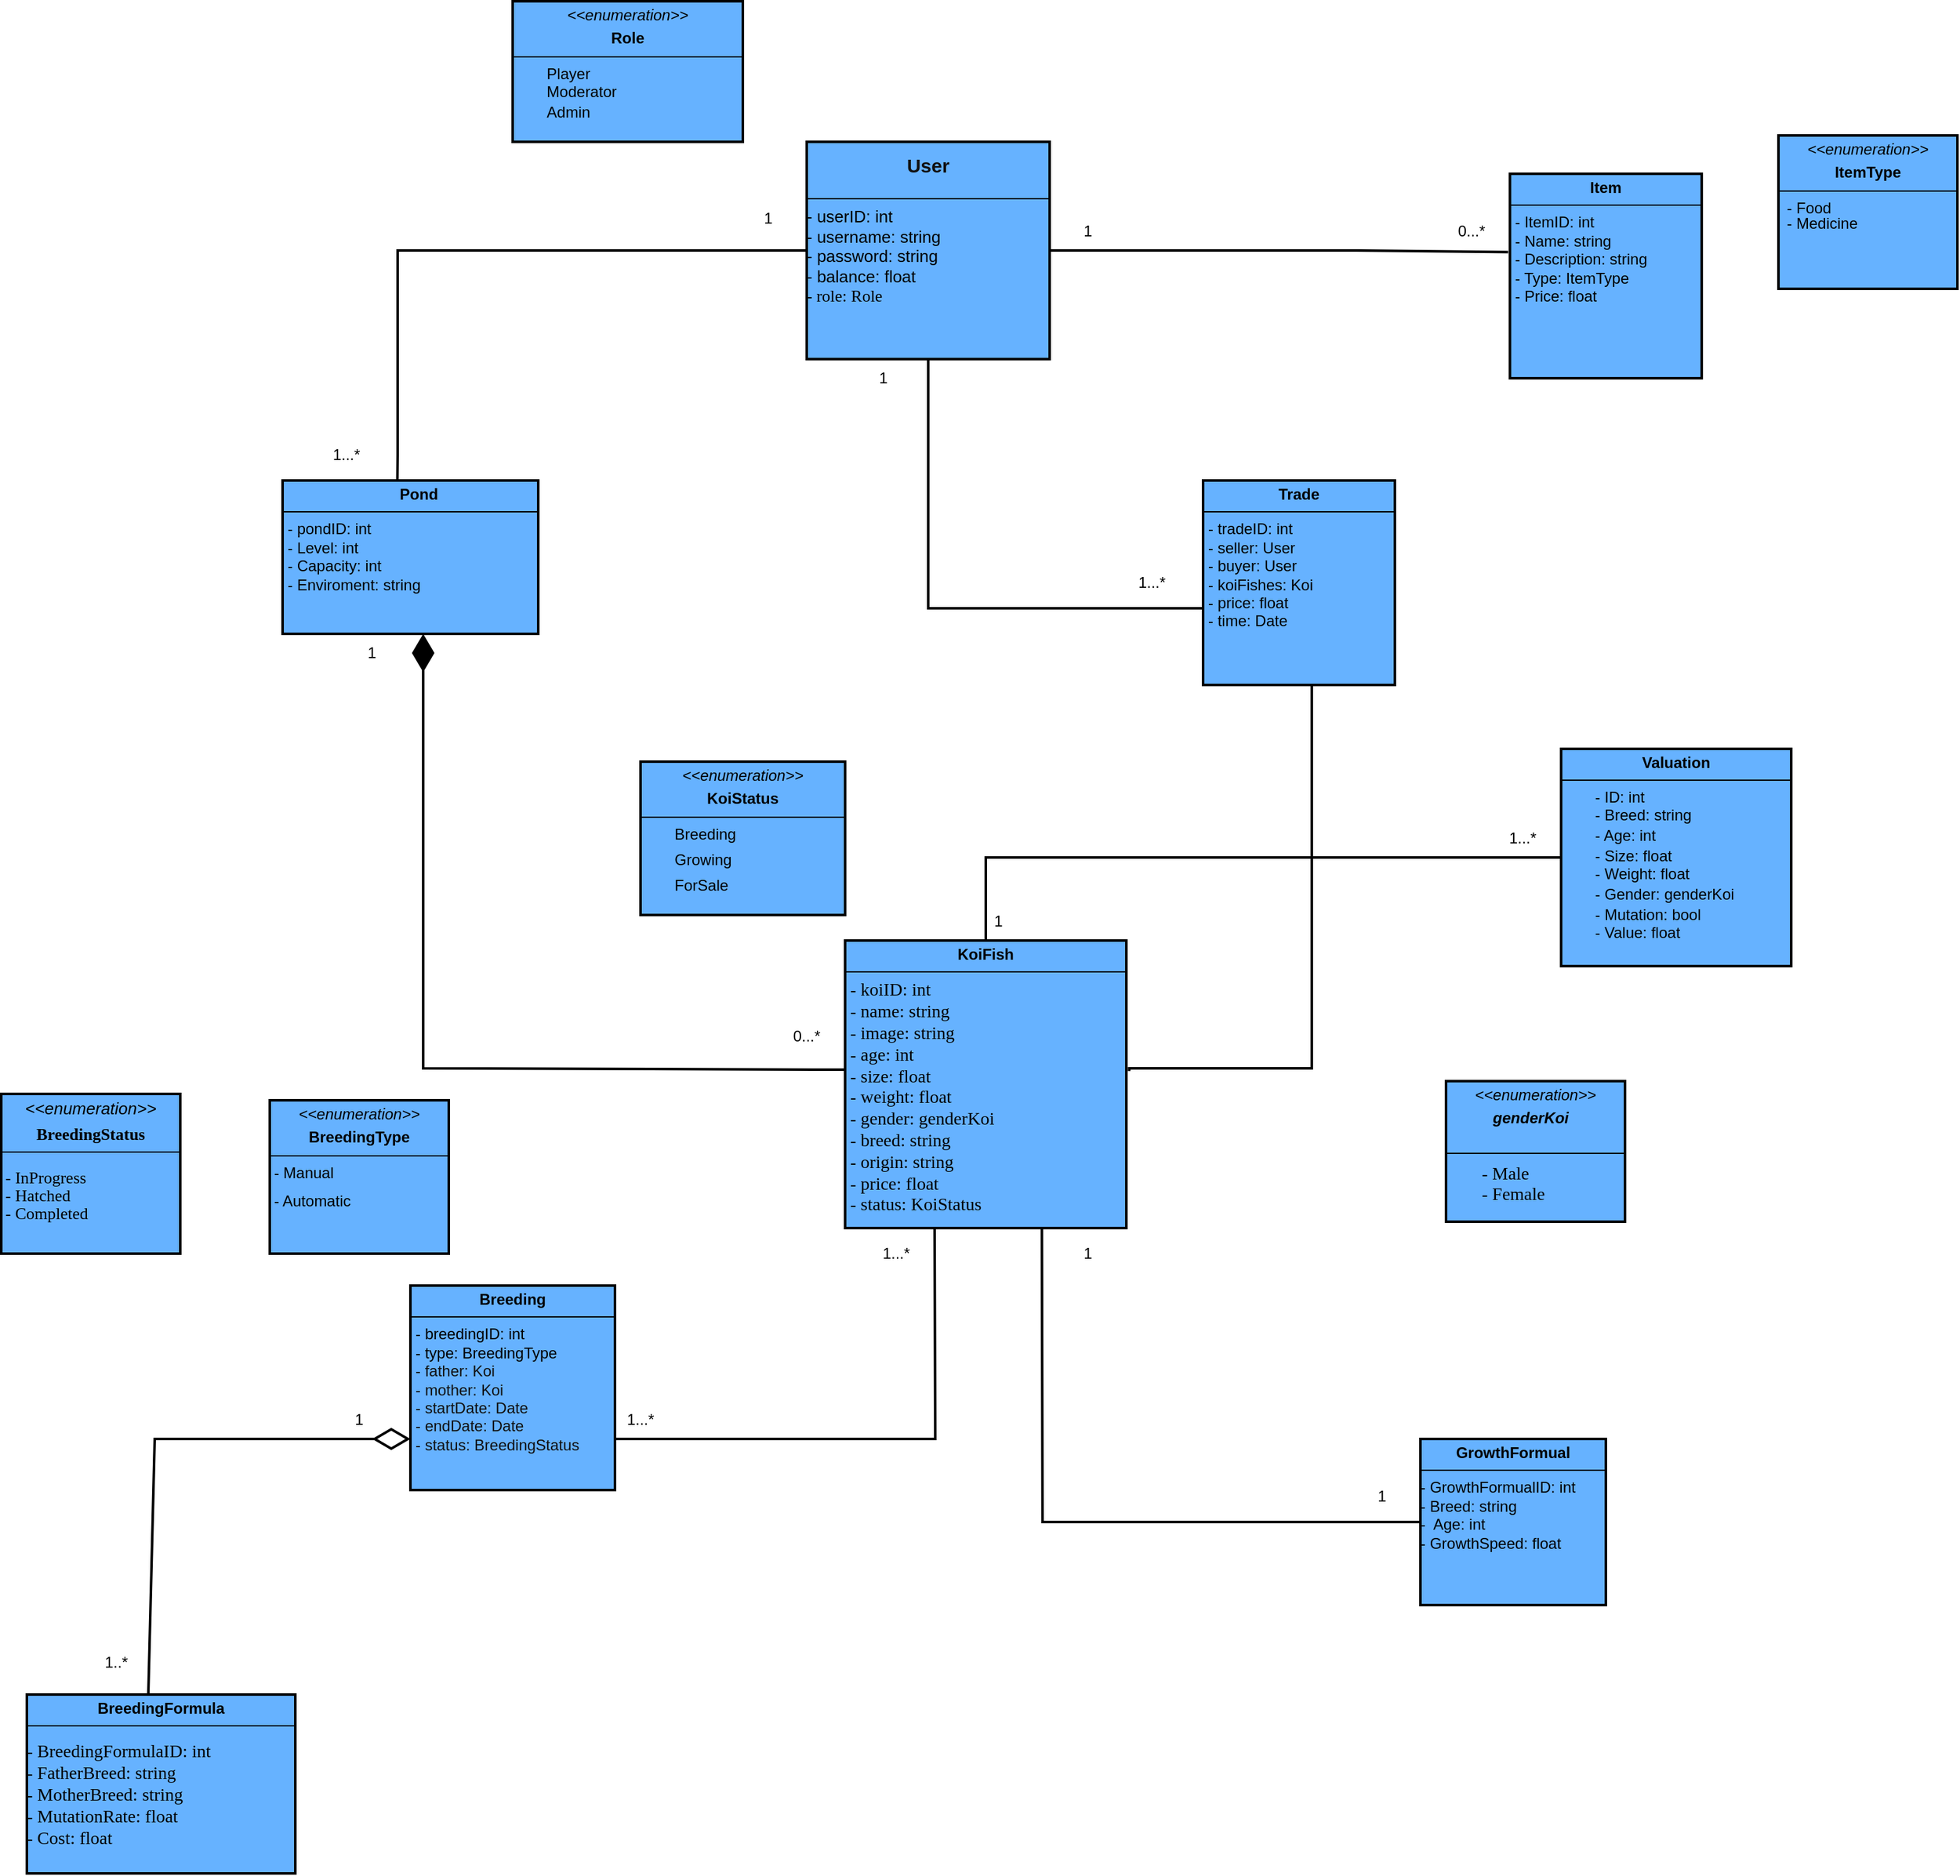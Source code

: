 <mxfile version="24.8.4">
  <diagram name="Trang-1" id="mhBD6Qgb8FCJDdAJ0qXT">
    <mxGraphModel dx="1290" dy="617" grid="1" gridSize="10" guides="1" tooltips="1" connect="1" arrows="1" fold="1" page="1" pageScale="1" pageWidth="3300" pageHeight="4681" math="0" shadow="0">
      <root>
        <mxCell id="0" />
        <mxCell id="1" parent="0" />
        <mxCell id="SHLYdLNgmGvCklopVChq-1" value="&lt;p style=&quot;text-align: center; background: var(--cib-color-syntax-background-surface); text-wrap: wrap; margin-top: 0px; margin-bottom: 4px; padding: 10px; box-sizing: border-box; border: 1px solid var(--cib-color-stroke-neutral-primary); border-radius: var(--cib-border-radius-large); color: rgb(17, 17, 17);&quot;&gt;&lt;b&gt;&lt;font face=&quot;Helvetica&quot; style=&quot;font-size: 15px;&quot;&gt;User&lt;/font&gt;&lt;/b&gt;&lt;/p&gt;&lt;hr style=&quot;border-style:solid;&quot; size=&quot;1&quot;&gt;&lt;font style=&quot;font-size: 13px;&quot; face=&quot;Helvetica&quot;&gt;- userID: int&lt;br&gt;- username: string&lt;br&gt;- password: string&lt;br&gt;- balance: float&lt;/font&gt;&lt;div style=&quot;&quot;&gt;&lt;font style=&quot;font-size: 13px;&quot; face=&quot;oyPmgj8PDx2XnEnYI-FQ&quot;&gt;- role: Role&lt;/font&gt;&lt;br&gt;&lt;font style=&quot;font-size: 15px;&quot; size=&quot;3&quot;&gt;&lt;br&gt;&lt;font face=&quot;Times New Roman&quot;&gt;&amp;nbsp;&lt;/font&gt;&lt;/font&gt;&lt;p style=&quot;font-size: 15px;&quot;&gt;&lt;/p&gt;&lt;p style=&quot;font-size: 15px; background: var(--cib-color-syntax-background-surface); text-wrap: wrap; margin-top: 0px; margin-bottom: 4px; padding: 10px; box-sizing: border-box; border: 1px solid var(--cib-color-stroke-neutral-primary); border-radius: var(--cib-border-radius-large); color: rgb(17, 17, 17);&quot;&gt;&lt;font style=&quot;font-weight: var(--cib-type-body1-font-weight); white-space-collapse: collapse;&quot; face=&quot;gGrlxy3Fb7-loT0J5sQW&quot; size=&quot;3&quot;&gt;&lt;br&gt;&lt;/font&gt;&lt;/p&gt;&lt;/div&gt;" style="verticalAlign=top;align=left;overflow=fill;html=1;whiteSpace=wrap;fillColor=#66B2FF;strokeWidth=2;" parent="1" vertex="1">
          <mxGeometry x="660" y="235" width="190" height="170" as="geometry" />
        </mxCell>
        <mxCell id="SHLYdLNgmGvCklopVChq-2" value="&lt;p style=&quot;margin:0px;margin-top:4px;text-align:center;&quot;&gt;&lt;b&gt;KoiFish&lt;/b&gt;&lt;/p&gt;&lt;hr size=&quot;1&quot; style=&quot;border-style:solid;&quot;&gt;&lt;p style=&quot;margin:0px;margin-left:4px;&quot;&gt;&lt;font style=&quot;font-size: 14px;&quot; face=&quot;Times New Roman&quot;&gt;- koiID: int&lt;br&gt;- name: string&lt;br&gt;- image: string&lt;br&gt;- age: int&amp;nbsp;&lt;br&gt;- size: float&lt;br&gt; - weight: float&amp;nbsp;&lt;br&gt;- gender: genderKoi&lt;br&gt;- breed: string&amp;nbsp;&lt;br&gt;- origin: string&amp;nbsp;&lt;br&gt;- price: float&amp;nbsp;&lt;span style=&quot;background-color: initial;&quot;&gt;&amp;nbsp;&lt;br&gt;&lt;/span&gt;&lt;span style=&quot;background-color: initial;&quot;&gt;- status: KoiStatus&lt;/span&gt;&lt;/font&gt;&lt;/p&gt;&lt;p style=&quot;margin:0px;margin-left:4px;&quot;&gt;&lt;br&gt;&lt;/p&gt;" style="verticalAlign=top;align=left;overflow=fill;html=1;whiteSpace=wrap;fillColor=#66B2FF;strokeWidth=2;" parent="1" vertex="1">
          <mxGeometry x="690" y="860" width="220" height="225" as="geometry" />
        </mxCell>
        <mxCell id="SHLYdLNgmGvCklopVChq-3" style="edgeStyle=orthogonalEdgeStyle;rounded=0;orthogonalLoop=1;jettySize=auto;html=1;exitX=0.5;exitY=1;exitDx=0;exitDy=0;strokeWidth=2;" parent="1" source="SHLYdLNgmGvCklopVChq-2" target="SHLYdLNgmGvCklopVChq-2" edge="1">
          <mxGeometry relative="1" as="geometry" />
        </mxCell>
        <mxCell id="SHLYdLNgmGvCklopVChq-4" value="&lt;p style=&quot;margin:0px;margin-top:4px;text-align:center;&quot;&gt;&amp;nbsp; &lt;b&gt;&amp;nbsp; Pond&lt;/b&gt;&lt;br&gt;&lt;/p&gt;&lt;hr size=&quot;1&quot; style=&quot;border-style:solid;&quot;&gt;&lt;p style=&quot;margin:0px;margin-left:4px;&quot;&gt;- pondID: int&lt;/p&gt;&lt;p style=&quot;margin:0px;margin-left:4px;&quot;&gt;- Level: int&lt;/p&gt;&lt;p style=&quot;margin:0px;margin-left:4px;&quot;&gt;- Capacity: int&lt;/p&gt;&lt;p style=&quot;margin:0px;margin-left:4px;&quot;&gt;- Enviroment: string&lt;/p&gt;" style="verticalAlign=top;align=left;overflow=fill;html=1;whiteSpace=wrap;fillColor=#66B2FF;strokeWidth=2;" parent="1" vertex="1">
          <mxGeometry x="250" y="500" width="200" height="120" as="geometry" />
        </mxCell>
        <mxCell id="SHLYdLNgmGvCklopVChq-5" value="&lt;p style=&quot;margin:0px;margin-top:4px;text-align:center;&quot;&gt;&lt;b&gt;Breeding&lt;/b&gt;&lt;/p&gt;&lt;hr size=&quot;1&quot; style=&quot;border-style:solid;&quot;&gt;&lt;p style=&quot;margin:0px;margin-left:4px;&quot;&gt;- breedingID: int &lt;/p&gt;&lt;p style=&quot;margin:0px;margin-left:4px;&quot;&gt;- type: BreedingType&lt;/p&gt;&lt;p style=&quot;margin:0px;margin-left:4px;&quot;&gt;&lt;span style=&quot;font-size: var(--cib-type-body1-font-size); font-weight: var(--cib-type-body1-font-weight); color: rgb(17, 17, 17);&quot;&gt;- father: Koi&lt;/span&gt;&lt;/p&gt;&lt;p style=&quot;margin:0px;margin-left:4px;&quot;&gt;&lt;span style=&quot;font-size: var(--cib-type-body1-font-size); font-weight: var(--cib-type-body1-font-weight); color: rgb(17, 17, 17);&quot;&gt;- mother: Koi&amp;nbsp;&lt;/span&gt;&lt;/p&gt;&lt;p style=&quot;margin:0px;margin-left:4px;&quot;&gt;&lt;span style=&quot;font-size: var(--cib-type-body1-font-size); font-weight: var(--cib-type-body1-font-weight); color: rgb(17, 17, 17);&quot;&gt;- startDate: Date&lt;/span&gt;&lt;/p&gt;&lt;p style=&quot;margin:0px;margin-left:4px;&quot;&gt;&lt;span style=&quot;font-size: var(--cib-type-body1-font-size); font-weight: var(--cib-type-body1-font-weight); color: rgb(17, 17, 17);&quot;&gt;- endDate: Date&lt;/span&gt;&lt;/p&gt;&lt;p style=&quot;margin:0px;margin-left:4px;&quot;&gt;&lt;font color=&quot;#111111&quot;&gt;- status: BreedingStatus&lt;/font&gt;&lt;/p&gt;&lt;p style=&quot;margin:0px;margin-left:4px;&quot;&gt;&lt;span style=&quot;font-size: var(--cib-type-body1-font-size); font-weight: var(--cib-type-body1-font-weight); color: rgb(17, 17, 17);&quot;&gt;&lt;br&gt;&lt;/span&gt;&lt;/p&gt;&lt;p style=&quot;margin:0px;margin-left:4px;&quot;&gt;&lt;br&gt;&lt;/p&gt;" style="verticalAlign=top;align=left;overflow=fill;html=1;whiteSpace=wrap;fillColor=#66B2FF;strokeWidth=2;" parent="1" vertex="1">
          <mxGeometry x="350" y="1130" width="160" height="160" as="geometry" />
        </mxCell>
        <mxCell id="SHLYdLNgmGvCklopVChq-6" value="&lt;p style=&quot;margin:0px;margin-top:4px;text-align:center;&quot;&gt;&lt;b&gt;Item&lt;/b&gt;&lt;/p&gt;&lt;hr size=&quot;1&quot; style=&quot;border-style:solid;&quot;&gt;&lt;p style=&quot;margin:0px;margin-left:4px;&quot;&gt;- ItemID: int &lt;/p&gt;&lt;p style=&quot;margin:0px;margin-left:4px;&quot;&gt;- Name: string&lt;/p&gt;&lt;p style=&quot;margin:0px;margin-left:4px;&quot;&gt;- Description: string&lt;/p&gt;&lt;p style=&quot;margin:0px;margin-left:4px;&quot;&gt;- Type: ItemType&lt;/p&gt;&lt;p style=&quot;margin:0px;margin-left:4px;&quot;&gt; - Price: float  &amp;nbsp;&amp;nbsp;&lt;br&gt;&lt;/p&gt;&lt;p style=&quot;margin:0px;margin-left:4px;&quot;&gt;&lt;br&gt;&lt;/p&gt;&lt;p style=&quot;margin:0px;margin-left:4px;&quot;&gt;&amp;nbsp;&lt;br&gt;&lt;/p&gt;" style="verticalAlign=top;align=left;overflow=fill;html=1;whiteSpace=wrap;fillColor=#66B2FF;strokeWidth=2;" parent="1" vertex="1">
          <mxGeometry x="1210" y="260" width="150" height="160" as="geometry" />
        </mxCell>
        <mxCell id="SHLYdLNgmGvCklopVChq-7" value="&lt;p style=&quot;margin:0px;margin-top:4px;text-align:center;&quot;&gt;&lt;b&gt;Trade&lt;/b&gt;&lt;/p&gt;&lt;hr size=&quot;1&quot; style=&quot;border-style:solid;&quot;&gt;&lt;p style=&quot;margin:0px;margin-left:4px;&quot;&gt;- tradeID: int &lt;/p&gt;&lt;p style=&quot;margin:0px;margin-left:4px;&quot;&gt;- seller: User&lt;/p&gt;&lt;p style=&quot;margin:0px;margin-left:4px;&quot;&gt;- buyer: User&amp;nbsp;&lt;/p&gt;&lt;p style=&quot;margin:0px;margin-left:4px;&quot;&gt;- koiFishes: Koi&lt;/p&gt;&lt;p style=&quot;margin:0px;margin-left:4px;&quot;&gt;- price: float&lt;br&gt;&lt;/p&gt;&lt;p style=&quot;margin:0px;margin-left:4px;&quot;&gt;- time: Date&lt;/p&gt;&lt;p style=&quot;margin:0px;margin-left:4px;&quot;&gt;&amp;nbsp; &amp;nbsp;&lt;/p&gt;" style="verticalAlign=top;align=left;overflow=fill;html=1;whiteSpace=wrap;fillColor=#66B2FF;strokeWidth=2;" parent="1" vertex="1">
          <mxGeometry x="970" y="500" width="150" height="160" as="geometry" />
        </mxCell>
        <mxCell id="SHLYdLNgmGvCklopVChq-9" value="&lt;p style=&quot;margin:0px;margin-top:4px;text-align:center;&quot;&gt;&lt;i&gt;&amp;lt;&amp;lt;&lt;span style=&quot;background-color: initial; text-align: left;&quot;&gt;enumeration&amp;gt;&amp;gt;&lt;/span&gt;&lt;/i&gt;&lt;/p&gt;&lt;p style=&quot;margin:0px;margin-top:4px;text-align:center;&quot;&gt;&lt;b&gt;Role&lt;/b&gt;&lt;/p&gt;&lt;hr size=&quot;1&quot; style=&quot;border-style:solid;&quot;&gt;&lt;div style=&quot;height:2px;&quot;&gt;&amp;nbsp;&lt;span style=&quot;white-space: pre;&quot;&gt;&#x9;&lt;/span&gt;Player&lt;/div&gt;&lt;div style=&quot;height:2px;&quot;&gt;&lt;span style=&quot;white-space: pre;&quot;&gt;&#x9;&lt;/span&gt;&lt;br&gt;&lt;/div&gt;&lt;div style=&quot;height:2px;&quot;&gt;&lt;span style=&quot;white-space: pre;&quot;&gt;&#x9;&lt;/span&gt;&lt;br&gt;&lt;/div&gt;&lt;div style=&quot;height:2px;&quot;&gt;&lt;span style=&quot;white-space: pre;&quot;&gt;&#x9;&lt;/span&gt;&lt;span style=&quot;white-space: pre;&quot;&gt;&#x9;&lt;/span&gt;&lt;br&gt;&lt;/div&gt;&lt;div style=&quot;height:2px;&quot;&gt;&lt;span style=&quot;white-space: pre;&quot;&gt;&#x9;&lt;/span&gt;&lt;span style=&quot;white-space: pre;&quot;&gt;&#x9;&lt;/span&gt;&lt;br&gt;&lt;/div&gt;&lt;div style=&quot;height:2px;&quot;&gt;&lt;br&gt;&lt;/div&gt;&lt;div style=&quot;height:2px;&quot;&gt;&lt;br&gt;&lt;/div&gt;&lt;div style=&quot;height:2px;&quot;&gt;&lt;span style=&quot;white-space: pre;&quot;&gt;&#x9;&lt;/span&gt;Moderator&lt;br&gt;&lt;/div&gt;&lt;div style=&quot;height:2px;&quot;&gt;&lt;span style=&quot;white-space: pre;&quot;&gt;&#x9;&lt;/span&gt;&lt;br&gt;&lt;/div&gt;&lt;div style=&quot;height:2px;&quot;&gt;&lt;span style=&quot;white-space: pre;&quot;&gt;&#x9;&lt;/span&gt;&lt;br&gt;&lt;/div&gt;&lt;div style=&quot;height:2px;&quot;&gt;&lt;br&gt;&lt;/div&gt;&lt;div style=&quot;height:2px;&quot;&gt;&lt;span style=&quot;white-space: pre;&quot;&gt;&#x9;&lt;/span&gt;&lt;span style=&quot;white-space: pre;&quot;&gt;&#x9;&lt;/span&gt;&lt;br&gt;&lt;/div&gt;&lt;div style=&quot;height:2px;&quot;&gt;&lt;span style=&quot;white-space: pre;&quot;&gt;&#x9;&lt;/span&gt;&lt;br&gt;&lt;/div&gt;&lt;div style=&quot;height:2px;&quot;&gt;&lt;span style=&quot;white-space: pre;&quot;&gt;&#x9;&lt;/span&gt;&lt;br&gt;&lt;/div&gt;&lt;div style=&quot;height:2px;&quot;&gt;&lt;br&gt;&lt;/div&gt;&lt;div style=&quot;height:2px;&quot;&gt;&lt;span style=&quot;white-space: pre;&quot;&gt;&#x9;&lt;/span&gt;Admin&lt;br&gt;&lt;/div&gt;" style="verticalAlign=top;align=left;overflow=fill;html=1;whiteSpace=wrap;fillColor=#66B2FF;strokeWidth=2;" parent="1" vertex="1">
          <mxGeometry x="430" y="125" width="180" height="110" as="geometry" />
        </mxCell>
        <mxCell id="SHLYdLNgmGvCklopVChq-11" value="&lt;p style=&quot;margin:0px;margin-top:4px;text-align:center;&quot;&gt;&lt;i&gt;&amp;lt;&amp;lt;&lt;span style=&quot;background-color: initial; text-align: left;&quot;&gt;enumeration&amp;gt;&amp;gt;&lt;/span&gt;&lt;/i&gt;&lt;/p&gt;&lt;p style=&quot;text-align: justify; margin: 4px 0px 0px;&quot;&gt;&lt;i&gt;&amp;nbsp; &amp;nbsp; &lt;b&gt;&amp;nbsp; &amp;nbsp; &amp;nbsp; &amp;nbsp;genderKoi&lt;/b&gt;&lt;/i&gt;&lt;span style=&quot;color: rgba(0, 0, 0, 0); font-family: monospace; font-size: 0px; text-align: start; text-wrap: nowrap; background-color: initial;&quot;&gt;ss%3CmxGraphModel%3E%3Croot%3E%3CmxCell%20id%3D%220%22%2F%3E%3CmxCell%20id%3D%221%22%20parent%3D%220%22%2F%3E%3CmxCell%20id%3D%222%22%20value%3D%22%26lt%3Bp%20style%3D%26quot%3Bmargin%3A0px%3Bmargin-top%3A4px%3Btext-align%3Acenter%3B%26quot%3B%26gt%3B%26lt%3Bi%26gt%3B%26amp%3Blt%3B%26amp%3Blt%3B%26lt%3Bspan%20style%3D%26quot%3Bbackground-color%3A%20initial%3B%20text-align%3A%20left%3B%26quot%3B%26gt%3Benumeration%26amp%3Bgt%3B%26amp%3Bgt%3B%26lt%3B%2Fspan%26gt%3B%26lt%3B%2Fi%26gt%3B%26lt%3B%2Fp%26gt%3B%26lt%3Bp%20style%3D%26quot%3Bmargin%3A0px%3Bmargin-top%3A4px%3Btext-align%3Acenter%3B%26quot%3B%26gt%3B%26lt%3Bb%26gt%3BRole%26lt%3B%2Fb%26gt%3B%26lt%3B%2Fp%26gt%3B%26lt%3Bhr%20size%3D%26quot%3B1%26quot%3B%20style%3D%26quot%3Bborder-style%3Asolid%3B%26quot%3B%26gt%3B%26lt%3Bdiv%20style%3D%26quot%3Bheight%3A2px%3B%26quot%3B%26gt%3B%26amp%3Bnbsp%3B%26lt%3Bspan%20style%3D%26quot%3Bwhite-space%3A%20pre%3B%26quot%3B%26gt%3B%26%239%3B%26lt%3B%2Fspan%26gt%3BPlayer%26lt%3B%2Fdiv%26gt%3B%26lt%3Bdiv%20style%3D%26quot%3Bheight%3A2px%3B%26quot%3B%26gt%3B%26lt%3Bspan%20style%3D%26quot%3Bwhite-space%3A%20pre%3B%26quot%3B%26gt%3B%26%239%3B%26lt%3B%2Fspan%26gt%3B%26lt%3Bbr%26gt%3B%26lt%3B%2Fdiv%26gt%3B%26lt%3Bdiv%20style%3D%26quot%3Bheight%3A2px%3B%26quot%3B%26gt%3B%26lt%3Bspan%20style%3D%26quot%3Bwhite-space%3A%20pre%3B%26quot%3B%26gt%3B%26%239%3B%26lt%3B%2Fspan%26gt%3B%26lt%3Bbr%26gt%3B%26lt%3B%2Fdiv%26gt%3B%26lt%3Bdiv%20style%3D%26quot%3Bheight%3A2px%3B%26quot%3B%26gt%3B%26lt%3Bspan%20style%3D%26quot%3Bwhite-space%3A%20pre%3B%26quot%3B%26gt%3B%26%239%3B%26lt%3B%2Fspan%26gt%3B%26lt%3Bspan%20style%3D%26quot%3Bwhite-space%3A%20pre%3B%26quot%3B%26gt%3B%26%239%3B%26lt%3B%2Fspan%26gt%3B%26lt%3Bbr%26gt%3B%26lt%3B%2Fdiv%26gt%3B%26lt%3Bdiv%20style%3D%26quot%3Bheight%3A2px%3B%26quot%3B%26gt%3B%26lt%3Bspan%20style%3D%26quot%3Bwhite-space%3A%20pre%3B%26quot%3B%26gt%3B%26%239%3B%26lt%3B%2Fspan%26gt%3B%26lt%3Bspan%20style%3D%26quot%3Bwhite-space%3A%20pre%3B%26quot%3B%26gt%3B%26%239%3B%26lt%3B%2Fspan%26gt%3B%26lt%3Bbr%26gt%3B%26lt%3B%2Fdiv%26gt%3B%26lt%3Bdiv%20style%3D%26quot%3Bheight%3A2px%3B%26quot%3B%26gt%3B%26lt%3Bbr%26gt%3B%26lt%3B%2Fdiv%26gt%3B%26lt%3Bdiv%20style%3D%26quot%3Bheight%3A2px%3B%26quot%3B%26gt%3B%26lt%3Bbr%26gt%3B%26lt%3B%2Fdiv%26gt%3B%26lt%3Bdiv%20style%3D%26quot%3Bheight%3A2px%3B%26quot%3B%26gt%3B%26lt%3Bspan%20style%3D%26quot%3Bwhite-space%3A%20pre%3B%26quot%3B%26gt%3B%26%239%3B%26lt%3B%2Fspan%26gt%3BModerator%26lt%3Bbr%26gt%3B%26lt%3B%2Fdiv%26gt%3B%26lt%3Bdiv%20style%3D%26quot%3Bheight%3A2px%3B%26quot%3B%26gt%3B%26lt%3Bspan%20style%3D%26quot%3Bwhite-space%3A%20pre%3B%26quot%3B%26gt%3B%26%239%3B%26lt%3B%2Fspan%26gt%3B%26lt%3Bbr%26gt%3B%26lt%3B%2Fdiv%26gt%3B%26lt%3Bdiv%20style%3D%26quot%3Bheight%3A2px%3B%26quot%3B%26gt%3B%26lt%3Bspan%20style%3D%26quot%3Bwhite-space%3A%20pre%3B%26quot%3B%26gt%3B%26%239%3B%26lt%3B%2Fspan%26gt%3B%26lt%3Bbr%26gt%3B%26lt%3B%2Fdiv%26gt%3B%26lt%3Bdiv%20style%3D%26quot%3Bheight%3A2px%3B%26quot%3B%26gt%3B%26lt%3Bbr%26gt%3B%26lt%3B%2Fdiv%26gt%3B%26lt%3Bdiv%20style%3D%26quot%3Bheight%3A2px%3B%26quot%3B%26gt%3B%26lt%3Bspan%20style%3D%26quot%3Bwhite-space%3A%20pre%3B%26quot%3B%26gt%3B%26%239%3B%26lt%3B%2Fspan%26gt%3B%26lt%3Bspan%20style%3D%26quot%3Bwhite-space%3A%20pre%3B%26quot%3B%26gt%3B%26%239%3B%26lt%3B%2Fspan%26gt%3B%26lt%3Bbr%26gt%3B%26lt%3B%2Fdiv%26gt%3B%26lt%3Bdiv%20style%3D%26quot%3Bheight%3A2px%3B%26quot%3B%26gt%3B%26lt%3Bspan%20style%3D%26quot%3Bwhite-space%3A%20pre%3B%26quot%3B%26gt%3B%26%239%3B%26lt%3B%2Fspan%26gt%3B%26lt%3Bbr%26gt%3B%26lt%3B%2Fdiv%26gt%3B%26lt%3Bdiv%20style%3D%26quot%3Bheight%3A2px%3B%26quot%3B%26gt%3B%26lt%3Bspan%20style%3D%26quot%3Bwhite-space%3A%20pre%3B%26quot%3B%26gt%3B%26%239%3B%26lt%3B%2Fspan%26gt%3B%26lt%3Bbr%26gt%3B%26lt%3B%2Fdiv%26gt%3B%26lt%3Bdiv%20style%3D%26quot%3Bheight%3A2px%3B%26quot%3B%26gt%3B%26lt%3Bbr%26gt%3B%26lt%3B%2Fdiv%26gt%3B%26lt%3Bdiv%20style%3D%26quot%3Bheight%3A2px%3B%26quot%3B%26gt%3B%26lt%3Bspan%20style%3D%26quot%3Bwhite-space%3A%20pre%3B%26quot%3B%26gt%3B%26%239%3B%26lt%3B%2Fspan%26gt%3BAdmin%26lt%3Bbr%26gt%3B%26lt%3B%2Fdiv%26gt%3B%22%20style%3D%22verticalAlign%3Dtop%3Balign%3Dleft%3Boverflow%3Dfill%3Bhtml%3D1%3BwhiteSpace%3Dwrap%3B%22%20vertex%3D%221%22%20parent%3D%221%22%3E%3CmxGeometry%20x%3D%22390%22%20y%3D%2250%22%20width%3D%22180%22%20height%3D%22110%22%20as%3D%22geometry%22%2F%3E%3C%2FmxCell%3E%3C%2Froot%3E%3C%2FmxGraphMode&lt;/span&gt;&lt;/p&gt;&lt;pre&gt;&lt;h6&gt;&lt;hr size=&quot;1&quot; style=&quot;border-style:solid;&quot;&gt;&lt;p&gt;&lt;font style=&quot;font-size: 14px;&quot; face=&quot;Times New Roman&quot;&gt;&amp;nbsp;&lt;span style=&quot;font-weight: normal;&quot;&gt;&lt;span style=&quot;white-space: pre;&quot;&gt;&#x9;&lt;/span&gt;- Male&lt;span style=&quot;white-space: pre;&quot;&gt;&#x9;&lt;/span&gt;&lt;span style=&quot;white-space: pre;&quot;&gt;&lt;br&gt;&lt;/span&gt;&lt;span style=&quot;white-space: pre;&quot;&gt;&#x9;&lt;/span&gt;- Female&lt;/span&gt;&lt;/font&gt;&lt;/p&gt;&lt;/h6&gt;&lt;/pre&gt;&lt;p&gt;&lt;/p&gt;" style="verticalAlign=top;align=left;overflow=fill;html=1;whiteSpace=wrap;fillColor=#66B2FF;strokeWidth=2;" parent="1" vertex="1">
          <mxGeometry x="1160" y="970" width="140" height="110" as="geometry" />
        </mxCell>
        <mxCell id="SHLYdLNgmGvCklopVChq-13" value="&lt;p style=&quot;margin:0px;margin-top:4px;text-align:center;&quot;&gt;&lt;i&gt;&amp;lt;&amp;lt;&lt;span style=&quot;background-color: initial; text-align: left;&quot;&gt;enumeration&amp;gt;&amp;gt;&lt;/span&gt;&lt;/i&gt;&lt;b&gt;&lt;br&gt;&lt;/b&gt;&lt;/p&gt;&lt;p style=&quot;margin:0px;margin-top:4px;text-align:center;&quot;&gt;&lt;b&gt;KoiStatus&lt;/b&gt;&lt;/p&gt;&lt;hr size=&quot;1&quot; style=&quot;border-style:solid;&quot;&gt;&lt;div style=&quot;height:2px;&quot;&gt;&lt;span style=&quot;white-space: pre;&quot;&gt;&#x9;&lt;/span&gt;Breeding&lt;/div&gt;&lt;div style=&quot;height:2px;&quot;&gt;&lt;span style=&quot;white-space: pre;&quot;&gt;&#x9;&lt;/span&gt;&lt;br&gt;&lt;/div&gt;&lt;div style=&quot;height:2px;&quot;&gt;&lt;span style=&quot;white-space: pre;&quot;&gt;&#x9;&lt;/span&gt;&lt;br&gt;&lt;/div&gt;&lt;div style=&quot;height:2px;&quot;&gt;&lt;span style=&quot;white-space: pre;&quot;&gt;&#x9;&lt;/span&gt;&lt;br&gt;&lt;/div&gt;&lt;div style=&quot;height:2px;&quot;&gt;&lt;br&gt;&lt;/div&gt;&lt;div style=&quot;height:2px;&quot;&gt;&lt;span style=&quot;white-space: pre;&quot;&gt;&#x9;&lt;/span&gt;&lt;br&gt;&lt;/div&gt;&lt;div style=&quot;height:2px;&quot;&gt;&lt;br&gt;&lt;/div&gt;&lt;div style=&quot;height:2px;&quot;&gt;&lt;span style=&quot;white-space: pre;&quot;&gt;&#x9;&lt;/span&gt;&lt;br&gt;&lt;/div&gt;&lt;div style=&quot;height:2px;&quot;&gt;&lt;span style=&quot;white-space: pre;&quot;&gt;&#x9;&lt;/span&gt;&lt;br&gt;&lt;/div&gt;&lt;div style=&quot;height:2px;&quot;&gt;&lt;br&gt;&lt;/div&gt;&lt;div style=&quot;height:2px;&quot;&gt;&lt;span style=&quot;white-space: pre;&quot;&gt;&#x9;&lt;/span&gt;Growing&lt;br&gt;&lt;/div&gt;&lt;div style=&quot;height:2px;&quot;&gt;&lt;span style=&quot;white-space: pre;&quot;&gt;&#x9;&lt;/span&gt;&lt;br&gt;&lt;/div&gt;&lt;div style=&quot;height:2px;&quot;&gt;&lt;br&gt;&lt;/div&gt;&lt;div style=&quot;height:2px;&quot;&gt;&lt;br&gt;&lt;/div&gt;&lt;div style=&quot;height:2px;&quot;&gt;&lt;span style=&quot;white-space: pre;&quot;&gt;&#x9;&lt;/span&gt;&lt;br&gt;&lt;/div&gt;&lt;div style=&quot;height:2px;&quot;&gt;&lt;br&gt;&lt;/div&gt;&lt;div style=&quot;height:2px;&quot;&gt;&lt;span style=&quot;white-space: pre;&quot;&gt;&#x9;&lt;/span&gt;&lt;br&gt;&lt;/div&gt;&lt;div style=&quot;height:2px;&quot;&gt;&lt;br&gt;&lt;/div&gt;&lt;div style=&quot;height:2px;&quot;&gt;&lt;span style=&quot;white-space: pre;&quot;&gt;&#x9;&lt;/span&gt;&lt;br&gt;&lt;/div&gt;&lt;div style=&quot;height:2px;&quot;&gt;&lt;br&gt;&lt;/div&gt;&lt;div style=&quot;height:2px;&quot;&gt;&lt;span style=&quot;white-space: pre;&quot;&gt;&#x9;&lt;/span&gt;ForSale&lt;br&gt;&lt;/div&gt;" style="verticalAlign=top;align=left;overflow=fill;html=1;whiteSpace=wrap;fillColor=#66B2FF;strokeWidth=2;" parent="1" vertex="1">
          <mxGeometry x="530" y="720" width="160" height="120" as="geometry" />
        </mxCell>
        <mxCell id="SHLYdLNgmGvCklopVChq-15" value="&lt;p style=&quot;margin:0px;margin-top:4px;text-align:center;&quot;&gt;&lt;i style=&quot;background-color: initial;&quot;&gt;&amp;lt;&amp;lt;&lt;span style=&quot;background-color: initial; text-align: left;&quot;&gt;enumeration&amp;gt;&amp;gt;&lt;/span&gt;&lt;/i&gt;&lt;/p&gt;&lt;p style=&quot;margin:0px;margin-top:4px;text-align:center;&quot;&gt;&lt;b style=&quot;background-color: initial;&quot;&gt;BreedingType&lt;/b&gt;&lt;br&gt;&lt;/p&gt;&lt;hr size=&quot;1&quot; style=&quot;border-style:solid;&quot;&gt;&lt;div style=&quot;height:2px;&quot;&gt;&amp;nbsp;- Manual&lt;/div&gt;&lt;div style=&quot;height:2px;&quot;&gt;&lt;span style=&quot;white-space: pre;&quot;&gt;&#x9;&lt;/span&gt;&lt;/div&gt;&lt;div style=&quot;height:2px;&quot;&gt;&lt;span style=&quot;white-space: pre;&quot;&gt;&#x9;&lt;/span&gt;&lt;/div&gt;&lt;div style=&quot;height:2px;&quot;&gt;&lt;br&gt;&lt;/div&gt;&lt;div style=&quot;height:2px;&quot;&gt;&lt;br&gt;&lt;/div&gt;&lt;div style=&quot;height:2px;&quot;&gt;&lt;br&gt;&lt;/div&gt;&lt;div style=&quot;height:2px;&quot;&gt;&lt;br&gt;&lt;/div&gt;&lt;div style=&quot;height:2px;&quot;&gt;&lt;br&gt;&lt;/div&gt;&lt;div style=&quot;height:2px;&quot;&gt;&lt;br&gt;&lt;/div&gt;&lt;div style=&quot;height:2px;&quot;&gt;&lt;br&gt;&lt;/div&gt;&lt;div style=&quot;height:2px;&quot;&gt;&lt;br&gt;&lt;/div&gt;&lt;div style=&quot;height:2px;&quot;&gt;&amp;nbsp;- Automatic&lt;/div&gt;" style="verticalAlign=top;align=left;overflow=fill;html=1;whiteSpace=wrap;fillColor=#66B2FF;strokeWidth=2;" parent="1" vertex="1">
          <mxGeometry x="240" y="985" width="140" height="120" as="geometry" />
        </mxCell>
        <mxCell id="SHLYdLNgmGvCklopVChq-17" value="&lt;p style=&quot;margin: 4px 0px 0px; text-align: center;&quot;&gt;&lt;i style=&quot;background-color: initial;&quot;&gt;&lt;font style=&quot;font-size: 13px;&quot; face=&quot;Helvetica&quot;&gt;&amp;lt;&amp;lt;&lt;span style=&quot;background-color: initial; text-align: left;&quot;&gt;enumeration&amp;gt;&amp;gt;&lt;/span&gt;&lt;/font&gt;&lt;/i&gt;&lt;/p&gt;&lt;p style=&quot;margin: 4px 0px 0px; text-align: center;&quot;&gt;&lt;font style=&quot;font-size: 13px;&quot; face=&quot;f80_8R0jBnMWqn1QETnt&quot;&gt;&lt;b style=&quot;background-color: initial;&quot;&gt;BreedingStatus&lt;/b&gt;&lt;br&gt;&lt;/font&gt;&lt;/p&gt;&lt;hr size=&quot;1&quot; style=&quot;border-style: solid;&quot;&gt;&lt;p style=&quot;height: 2px;&quot;&gt;&lt;font face=&quot;f80_8R0jBnMWqn1QETnt&quot; style=&quot;font-size: 13px;&quot;&gt;&amp;nbsp;- InProgress&lt;/font&gt;&lt;/p&gt;&lt;p style=&quot;height: 2px;&quot;&gt;&lt;font style=&quot;font-size: 13px;&quot; face=&quot;f80_8R0jBnMWqn1QETnt&quot;&gt;&lt;span style=&quot;background-color: initial;&quot;&gt;&amp;nbsp;- Hatched&lt;/span&gt;&lt;br&gt;&lt;/font&gt;&lt;/p&gt;&lt;p style=&quot;height: 2px;&quot;&gt;&lt;font style=&quot;font-size: 13px;&quot; face=&quot;f80_8R0jBnMWqn1QETnt&quot;&gt;&amp;nbsp;- Completed&lt;/font&gt;&lt;/p&gt;" style="verticalAlign=top;align=left;overflow=fill;html=1;whiteSpace=wrap;fillColor=#66B2FF;strokeWidth=2;" parent="1" vertex="1">
          <mxGeometry x="30" y="980" width="140" height="125" as="geometry" />
        </mxCell>
        <mxCell id="SHLYdLNgmGvCklopVChq-18" value="&lt;p style=&quot;margin:0px;margin-top:4px;text-align:center;&quot;&gt;&lt;i style=&quot;background-color: initial;&quot;&gt;&amp;lt;&amp;lt;&lt;span style=&quot;background-color: initial; text-align: left;&quot;&gt;enumeration&amp;gt;&amp;gt;&lt;/span&gt;&lt;/i&gt;&lt;b&gt;&lt;br&gt;&lt;/b&gt;&lt;/p&gt;&lt;p style=&quot;margin:0px;margin-top:4px;text-align:center;&quot;&gt;&lt;b&gt;ItemType&lt;/b&gt;&lt;/p&gt;&lt;hr size=&quot;1&quot; style=&quot;border-style:solid;&quot;&gt;&lt;div style=&quot;height:2px;&quot;&gt;&amp;nbsp; - Food&lt;/div&gt;&lt;div style=&quot;height:2px;&quot;&gt;&lt;span style=&quot;white-space: pre;&quot;&gt;&#x9;&lt;/span&gt;&lt;br&gt;&lt;/div&gt;&lt;div style=&quot;height:2px;&quot;&gt;&lt;span style=&quot;white-space: pre;&quot;&gt;&#x9;&lt;/span&gt;&lt;br&gt;&lt;/div&gt;&lt;div style=&quot;height:2px;&quot;&gt;&lt;br&gt;&lt;/div&gt;&lt;div style=&quot;height:2px;&quot;&gt;&lt;br&gt;&lt;/div&gt;&lt;div style=&quot;height:2px;&quot;&gt;&lt;span style=&quot;white-space: pre;&quot;&gt;&#x9;&lt;/span&gt;&lt;br&gt;&lt;/div&gt;&lt;div style=&quot;height:2px;&quot;&gt;&amp;nbsp; - Medicine&lt;/div&gt;" style="verticalAlign=top;align=left;overflow=fill;html=1;whiteSpace=wrap;fillColor=#66B2FF;strokeWidth=2;" parent="1" vertex="1">
          <mxGeometry x="1420" y="230" width="140" height="120" as="geometry" />
        </mxCell>
        <mxCell id="SHLYdLNgmGvCklopVChq-19" value="&lt;p style=&quot;margin:0px;margin-top:4px;text-align:center;&quot;&gt;&lt;b&gt;BreedingFormula&lt;/b&gt;&lt;/p&gt;&lt;hr size=&quot;1&quot; style=&quot;border-style:solid;&quot;&gt;&lt;pre style=&quot;height:2px;&quot;&gt;&lt;font style=&quot;font-size: 14px;&quot; face=&quot;Times New Roman&quot;&gt;-&amp;nbsp;BreedingFormulaID: int&lt;span style=&quot;white-space: pre;&quot;&gt;&lt;br&gt;&lt;/span&gt;- FatherBreed: string&lt;span style=&quot;white-space: pre;&quot;&gt;&lt;br&gt;&lt;/span&gt;- MotherBreed: string&lt;span style=&quot;white-space: pre;&quot;&gt;&#x9;&lt;/span&gt;&lt;span style=&quot;white-space: pre;&quot;&gt;&lt;br&gt;&lt;/span&gt;- MutationRate: float&lt;span style=&quot;white-space: pre;&quot;&gt;&lt;br&gt;&lt;/span&gt;- Cost: float&lt;/font&gt;&lt;/pre&gt;" style="verticalAlign=top;align=left;overflow=fill;html=1;whiteSpace=wrap;fillColor=#66B2FF;strokeWidth=2;" parent="1" vertex="1">
          <mxGeometry x="50" y="1450" width="210" height="140" as="geometry" />
        </mxCell>
        <mxCell id="SHLYdLNgmGvCklopVChq-20" value="&lt;p style=&quot;margin:0px;margin-top:4px;text-align:center;&quot;&gt;&lt;b&gt;GrowthFormual&lt;br&gt;&lt;/b&gt;&lt;/p&gt;&lt;hr size=&quot;1&quot; style=&quot;border-style:solid;&quot;&gt;- GrowthFormualID: int&lt;div&gt;&lt;span style=&quot;background-color: initial;&quot;&gt;- Breed: string&lt;/span&gt;&lt;/div&gt;&lt;div&gt;&lt;span style=&quot;background-color: initial;&quot;&gt;-&amp;nbsp; Age: int&lt;/span&gt;&lt;/div&gt;&lt;div&gt;&lt;span style=&quot;background-color: initial;&quot;&gt;- GrowthSpeed: float&lt;/span&gt;&lt;div style=&quot;height:2px;&quot;&gt;&lt;br&gt;&lt;/div&gt;&lt;/div&gt;" style="verticalAlign=top;align=left;overflow=fill;html=1;whiteSpace=wrap;fillColor=#66B2FF;strokeWidth=2;" parent="1" vertex="1">
          <mxGeometry x="1140" y="1250" width="145" height="130" as="geometry" />
        </mxCell>
        <mxCell id="SHLYdLNgmGvCklopVChq-21" value="&lt;p style=&quot;margin:0px;margin-top:4px;text-align:center;&quot;&gt;&lt;b&gt;Valuation&lt;/b&gt;&lt;/p&gt;&lt;hr size=&quot;1&quot; style=&quot;border-style:solid;&quot;&gt;&lt;div style=&quot;height:2px;&quot;&gt;&lt;span style=&quot;white-space: pre;&quot;&gt;&#x9;&lt;/span&gt;-&amp;nbsp;&lt;span style=&quot;background-color: initial;&quot;&gt;ID: int&lt;/span&gt;&lt;/div&gt;&lt;div style=&quot;height:2px;&quot;&gt;&lt;span style=&quot;background-color: initial;&quot;&gt;&lt;br&gt;&lt;/span&gt;&lt;/div&gt;&lt;div style=&quot;height:2px;&quot;&gt;&lt;span style=&quot;background-color: initial;&quot;&gt;&lt;br&gt;&lt;/span&gt;&lt;/div&gt;&lt;div style=&quot;height:2px;&quot;&gt;&lt;span style=&quot;background-color: initial;&quot;&gt;&lt;br&gt;&lt;/span&gt;&lt;/div&gt;&lt;div style=&quot;height:2px;&quot;&gt;&lt;span style=&quot;background-color: initial;&quot;&gt;&lt;br&gt;&lt;/span&gt;&lt;/div&gt;&lt;div style=&quot;height:2px;&quot;&gt;&lt;span style=&quot;background-color: initial;&quot;&gt;&lt;br&gt;&lt;/span&gt;&lt;/div&gt;&lt;div style=&quot;height:2px;&quot;&gt;&lt;span style=&quot;background-color: initial;&quot;&gt;&lt;br&gt;&lt;/span&gt;&lt;/div&gt;&lt;div style=&quot;height:2px;&quot;&gt;&lt;span style=&quot;background-color: initial;&quot;&gt;&lt;span style=&quot;white-space: pre;&quot;&gt;&#x9;&lt;/span&gt;- Breed: string&amp;nbsp;&lt;/span&gt;&lt;/div&gt;&lt;div style=&quot;height:2px;&quot;&gt;&lt;span style=&quot;background-color: initial;&quot;&gt;&lt;br&gt;&lt;/span&gt;&lt;/div&gt;&lt;div style=&quot;height:2px;&quot;&gt;&lt;span style=&quot;background-color: initial;&quot;&gt;&lt;br&gt;&lt;/span&gt;&lt;/div&gt;&lt;div style=&quot;height:2px;&quot;&gt;&lt;span style=&quot;background-color: initial;&quot;&gt;&lt;br&gt;&lt;/span&gt;&lt;/div&gt;&lt;div style=&quot;height:2px;&quot;&gt;&lt;span style=&quot;background-color: initial;&quot;&gt;&lt;br&gt;&lt;/span&gt;&lt;/div&gt;&lt;div style=&quot;height:2px;&quot;&gt;&lt;span style=&quot;background-color: initial;&quot;&gt;&lt;br&gt;&lt;/span&gt;&lt;/div&gt;&lt;div style=&quot;height:2px;&quot;&gt;&lt;span style=&quot;background-color: initial;&quot;&gt;&lt;br&gt;&lt;/span&gt;&lt;/div&gt;&lt;div style=&quot;height:2px;&quot;&gt;&lt;span style=&quot;background-color: initial;&quot;&gt;&lt;br&gt;&lt;/span&gt;&lt;/div&gt;&lt;div style=&quot;height:2px;&quot;&gt;&lt;span style=&quot;background-color: initial;&quot;&gt;&lt;span style=&quot;white-space: pre;&quot;&gt;&#x9;&lt;/span&gt;- Age: int&amp;nbsp;&lt;/span&gt;&lt;/div&gt;&lt;div style=&quot;height:2px;&quot;&gt;&lt;span style=&quot;background-color: initial;&quot;&gt;&lt;br&gt;&lt;/span&gt;&lt;/div&gt;&lt;div style=&quot;height:2px;&quot;&gt;&lt;span style=&quot;background-color: initial;&quot;&gt;&lt;br&gt;&lt;/span&gt;&lt;/div&gt;&lt;div style=&quot;height:2px;&quot;&gt;&lt;span style=&quot;background-color: initial;&quot;&gt;&lt;br&gt;&lt;/span&gt;&lt;/div&gt;&lt;div style=&quot;height:2px;&quot;&gt;&lt;span style=&quot;background-color: initial;&quot;&gt;&lt;br&gt;&lt;/span&gt;&lt;/div&gt;&lt;div style=&quot;height:2px;&quot;&gt;&lt;span style=&quot;background-color: initial;&quot;&gt;&lt;br&gt;&lt;/span&gt;&lt;/div&gt;&lt;div style=&quot;height:2px;&quot;&gt;&lt;span style=&quot;background-color: initial;&quot;&gt;&lt;br&gt;&lt;/span&gt;&lt;/div&gt;&lt;div style=&quot;height:2px;&quot;&gt;&lt;span style=&quot;background-color: initial;&quot;&gt;&lt;br&gt;&lt;/span&gt;&lt;/div&gt;&lt;div style=&quot;height:2px;&quot;&gt;&lt;span style=&quot;background-color: initial;&quot;&gt;&lt;span style=&quot;white-space: pre;&quot;&gt;&#x9;&lt;/span&gt;- Size: float&amp;nbsp;&lt;/span&gt;&lt;/div&gt;&lt;div style=&quot;height:2px;&quot;&gt;&lt;span style=&quot;background-color: initial;&quot;&gt;&lt;br&gt;&lt;/span&gt;&lt;/div&gt;&lt;div style=&quot;height:2px;&quot;&gt;&lt;span style=&quot;background-color: initial;&quot;&gt;&lt;br&gt;&lt;/span&gt;&lt;/div&gt;&lt;div style=&quot;height:2px;&quot;&gt;&lt;span style=&quot;background-color: initial;&quot;&gt;&lt;br&gt;&lt;/span&gt;&lt;/div&gt;&lt;div style=&quot;height:2px;&quot;&gt;&lt;span style=&quot;background-color: initial;&quot;&gt;&lt;br&gt;&lt;/span&gt;&lt;/div&gt;&lt;div style=&quot;height:2px;&quot;&gt;&lt;span style=&quot;background-color: initial;&quot;&gt;&lt;br&gt;&lt;/span&gt;&lt;/div&gt;&lt;div style=&quot;height:2px;&quot;&gt;&lt;span style=&quot;background-color: initial;&quot;&gt;&lt;br&gt;&lt;/span&gt;&lt;/div&gt;&lt;div style=&quot;height:2px;&quot;&gt;&lt;span style=&quot;background-color: initial;&quot;&gt;&lt;span style=&quot;white-space: pre;&quot;&gt;&#x9;&lt;/span&gt;- Weight: float&lt;/span&gt;&lt;/div&gt;&lt;div style=&quot;height:2px;&quot;&gt;&lt;span style=&quot;background-color: initial;&quot;&gt;&lt;br&gt;&lt;/span&gt;&lt;/div&gt;&lt;div style=&quot;height:2px;&quot;&gt;&lt;span style=&quot;background-color: initial;&quot;&gt;&lt;br&gt;&lt;/span&gt;&lt;/div&gt;&lt;div style=&quot;height:2px;&quot;&gt;&lt;span style=&quot;background-color: initial;&quot;&gt;&lt;br&gt;&lt;/span&gt;&lt;/div&gt;&lt;div style=&quot;height:2px;&quot;&gt;&lt;span style=&quot;background-color: initial;&quot;&gt;&lt;br&gt;&lt;/span&gt;&lt;/div&gt;&lt;div style=&quot;height:2px;&quot;&gt;&lt;span style=&quot;background-color: initial;&quot;&gt;&lt;br&gt;&lt;/span&gt;&lt;/div&gt;&lt;div style=&quot;height:2px;&quot;&gt;&lt;span style=&quot;background-color: initial;&quot;&gt;&lt;br&gt;&lt;/span&gt;&lt;/div&gt;&lt;div style=&quot;height:2px;&quot;&gt;&lt;span style=&quot;background-color: initial;&quot;&gt;&lt;br&gt;&lt;/span&gt;&lt;/div&gt;&lt;div style=&quot;height:2px;&quot;&gt;&lt;span style=&quot;background-color: initial;&quot;&gt;&lt;span style=&quot;white-space: pre;&quot;&gt;&#x9;&lt;/span&gt;- Gender: genderKoi&amp;nbsp;&lt;/span&gt;&lt;/div&gt;&lt;div style=&quot;height:2px;&quot;&gt;&lt;span style=&quot;background-color: initial;&quot;&gt;&lt;br&gt;&lt;/span&gt;&lt;/div&gt;&lt;div style=&quot;height:2px;&quot;&gt;&lt;span style=&quot;background-color: initial;&quot;&gt;&lt;br&gt;&lt;/span&gt;&lt;/div&gt;&lt;div style=&quot;height:2px;&quot;&gt;&lt;span style=&quot;background-color: initial;&quot;&gt;&lt;br&gt;&lt;/span&gt;&lt;/div&gt;&lt;div style=&quot;height:2px;&quot;&gt;&lt;span style=&quot;background-color: initial;&quot;&gt;&lt;br&gt;&lt;/span&gt;&lt;/div&gt;&lt;div style=&quot;height:2px;&quot;&gt;&lt;span style=&quot;background-color: initial;&quot;&gt;&lt;br&gt;&lt;/span&gt;&lt;/div&gt;&lt;div style=&quot;height:2px;&quot;&gt;&lt;span style=&quot;background-color: initial;&quot;&gt;&lt;br&gt;&lt;/span&gt;&lt;/div&gt;&lt;div style=&quot;height:2px;&quot;&gt;&lt;span style=&quot;background-color: initial;&quot;&gt;&lt;br&gt;&lt;/span&gt;&lt;/div&gt;&lt;div style=&quot;height:2px;&quot;&gt;&lt;span style=&quot;background-color: initial;&quot;&gt;&lt;span style=&quot;white-space: pre;&quot;&gt;&#x9;&lt;/span&gt;- Mutation: bool&lt;/span&gt;&lt;/div&gt;&lt;div style=&quot;height:2px;&quot;&gt;&lt;span style=&quot;background-color: initial;&quot;&gt;&lt;br&gt;&lt;/span&gt;&lt;/div&gt;&lt;div style=&quot;height:2px;&quot;&gt;&lt;span style=&quot;background-color: initial;&quot;&gt;&lt;br&gt;&lt;/span&gt;&lt;/div&gt;&lt;div style=&quot;height:2px;&quot;&gt;&lt;span style=&quot;background-color: initial;&quot;&gt;&lt;br&gt;&lt;/span&gt;&lt;/div&gt;&lt;div style=&quot;height:2px;&quot;&gt;&lt;span style=&quot;background-color: initial;&quot;&gt;&lt;br&gt;&lt;/span&gt;&lt;/div&gt;&lt;div style=&quot;height:2px;&quot;&gt;&lt;span style=&quot;background-color: initial;&quot;&gt;&lt;br&gt;&lt;/span&gt;&lt;/div&gt;&lt;div style=&quot;height:2px;&quot;&gt;&lt;span style=&quot;background-color: initial;&quot;&gt;&lt;br&gt;&lt;/span&gt;&lt;/div&gt;&lt;div style=&quot;height:2px;&quot;&gt;&lt;span style=&quot;background-color: initial;&quot;&gt;&lt;span style=&quot;white-space: pre;&quot;&gt;&#x9;&lt;/span&gt;-&amp;nbsp;Value: float&lt;/span&gt;&lt;/div&gt;" style="verticalAlign=top;align=left;overflow=fill;html=1;whiteSpace=wrap;fillColor=#66B2FF;strokeWidth=2;" parent="1" vertex="1">
          <mxGeometry x="1250" y="710" width="180" height="170" as="geometry" />
        </mxCell>
        <mxCell id="wcm2IVGJAByewA3EXWwM-7" value="" style="endArrow=diamondThin;endFill=0;endSize=24;html=1;rounded=0;entryX=0;entryY=0.75;entryDx=0;entryDy=0;strokeWidth=2;" parent="1" target="SHLYdLNgmGvCklopVChq-5" edge="1">
          <mxGeometry width="160" relative="1" as="geometry">
            <mxPoint x="145" y="1450" as="sourcePoint" />
            <mxPoint x="470" y="1169.09" as="targetPoint" />
            <Array as="points">
              <mxPoint x="150" y="1250" />
            </Array>
          </mxGeometry>
        </mxCell>
        <mxCell id="wcm2IVGJAByewA3EXWwM-8" value="" style="endArrow=diamondThin;endFill=1;endSize=24;html=1;rounded=0;exitX=0.003;exitY=0.449;exitDx=0;exitDy=0;exitPerimeter=0;entryX=0.55;entryY=1;entryDx=0;entryDy=0;entryPerimeter=0;strokeWidth=2;" parent="1" source="SHLYdLNgmGvCklopVChq-2" target="SHLYdLNgmGvCklopVChq-4" edge="1">
          <mxGeometry width="160" relative="1" as="geometry">
            <mxPoint x="320" y="910.91" as="sourcePoint" />
            <mxPoint x="340" y="620.0" as="targetPoint" />
            <Array as="points">
              <mxPoint x="360" y="960" />
            </Array>
          </mxGeometry>
        </mxCell>
        <mxCell id="wcm2IVGJAByewA3EXWwM-10" value="" style="endArrow=none;html=1;rounded=0;entryX=0;entryY=0.625;entryDx=0;entryDy=0;entryPerimeter=0;strokeWidth=2;" parent="1" source="SHLYdLNgmGvCklopVChq-1" target="SHLYdLNgmGvCklopVChq-7" edge="1">
          <mxGeometry width="50" height="50" relative="1" as="geometry">
            <mxPoint x="970" y="990" as="sourcePoint" />
            <mxPoint x="940" y="920" as="targetPoint" />
            <Array as="points">
              <mxPoint x="755" y="600" />
            </Array>
          </mxGeometry>
        </mxCell>
        <mxCell id="wcm2IVGJAByewA3EXWwM-11" value="" style="endArrow=none;html=1;rounded=0;exitX=0.449;exitY=-0.005;exitDx=0;exitDy=0;exitPerimeter=0;entryX=0;entryY=0.5;entryDx=0;entryDy=0;strokeWidth=2;" parent="1" source="SHLYdLNgmGvCklopVChq-4" target="SHLYdLNgmGvCklopVChq-1" edge="1">
          <mxGeometry width="50" height="50" relative="1" as="geometry">
            <mxPoint x="520" y="510" as="sourcePoint" />
            <mxPoint x="680" y="450" as="targetPoint" />
            <Array as="points">
              <mxPoint x="340" y="480" />
              <mxPoint x="340" y="445" />
              <mxPoint x="340" y="320" />
            </Array>
          </mxGeometry>
        </mxCell>
        <mxCell id="wcm2IVGJAByewA3EXWwM-12" value="" style="endArrow=none;html=1;edgeStyle=orthogonalEdgeStyle;rounded=0;exitX=1;exitY=0.75;exitDx=0;exitDy=0;strokeWidth=2;" parent="1" source="SHLYdLNgmGvCklopVChq-5" edge="1">
          <mxGeometry relative="1" as="geometry">
            <mxPoint x="630" y="1207.47" as="sourcePoint" />
            <mxPoint x="760" y="1085" as="targetPoint" />
          </mxGeometry>
        </mxCell>
        <mxCell id="wcm2IVGJAByewA3EXWwM-15" value="" style="endArrow=none;html=1;edgeStyle=orthogonalEdgeStyle;rounded=0;exitX=1.01;exitY=0.454;exitDx=0;exitDy=0;entryX=0.5;entryY=1;entryDx=0;entryDy=0;exitPerimeter=0;strokeWidth=2;" parent="1" source="SHLYdLNgmGvCklopVChq-2" edge="1">
          <mxGeometry relative="1" as="geometry">
            <mxPoint x="810" y="860" as="sourcePoint" />
            <mxPoint x="1055.0" y="660" as="targetPoint" />
            <Array as="points">
              <mxPoint x="912" y="960" />
              <mxPoint x="1055" y="960" />
            </Array>
          </mxGeometry>
        </mxCell>
        <mxCell id="6l4R4OMHJOXjihlRNkQ7-1" value="1" style="text;html=1;align=center;verticalAlign=middle;whiteSpace=wrap;rounded=0;strokeWidth=2;" parent="1" vertex="1">
          <mxGeometry x="600" y="280" width="60" height="30" as="geometry" />
        </mxCell>
        <mxCell id="6l4R4OMHJOXjihlRNkQ7-2" value="1...*" style="text;html=1;align=center;verticalAlign=middle;whiteSpace=wrap;rounded=0;strokeWidth=2;" parent="1" vertex="1">
          <mxGeometry x="270" y="465" width="60" height="30" as="geometry" />
        </mxCell>
        <mxCell id="6l4R4OMHJOXjihlRNkQ7-3" value="1" style="text;html=1;align=center;verticalAlign=middle;whiteSpace=wrap;rounded=0;strokeWidth=2;" parent="1" vertex="1">
          <mxGeometry x="290" y="620" width="60" height="30" as="geometry" />
        </mxCell>
        <mxCell id="6l4R4OMHJOXjihlRNkQ7-4" value="0...*" style="text;html=1;align=center;verticalAlign=middle;whiteSpace=wrap;rounded=0;strokeWidth=2;" parent="1" vertex="1">
          <mxGeometry x="630" y="920" width="60" height="30" as="geometry" />
        </mxCell>
        <mxCell id="6l4R4OMHJOXjihlRNkQ7-6" value="" style="endArrow=none;html=1;rounded=0;entryX=-0.009;entryY=0.383;entryDx=0;entryDy=0;exitX=1;exitY=0.5;exitDx=0;exitDy=0;entryPerimeter=0;strokeWidth=2;" parent="1" source="SHLYdLNgmGvCklopVChq-1" target="SHLYdLNgmGvCklopVChq-6" edge="1">
          <mxGeometry width="50" height="50" relative="1" as="geometry">
            <mxPoint x="770" y="550" as="sourcePoint" />
            <mxPoint x="820" y="500" as="targetPoint" />
            <Array as="points">
              <mxPoint x="1090" y="320" />
            </Array>
          </mxGeometry>
        </mxCell>
        <mxCell id="6l4R4OMHJOXjihlRNkQ7-7" value="" style="endArrow=none;html=1;edgeStyle=orthogonalEdgeStyle;rounded=0;entryX=0.538;entryY=0.989;entryDx=0;entryDy=0;entryPerimeter=0;exitX=0;exitY=0.5;exitDx=0;exitDy=0;strokeWidth=2;" parent="1" source="SHLYdLNgmGvCklopVChq-20" edge="1">
          <mxGeometry relative="1" as="geometry">
            <mxPoint x="1150" y="1213" as="sourcePoint" />
            <mxPoint x="843.89" y="1084.995" as="targetPoint" />
          </mxGeometry>
        </mxCell>
        <mxCell id="6l4R4OMHJOXjihlRNkQ7-8" value="1" style="text;html=1;align=center;verticalAlign=middle;whiteSpace=wrap;rounded=0;strokeWidth=2;" parent="1" vertex="1">
          <mxGeometry x="850" y="1090" width="60" height="30" as="geometry" />
        </mxCell>
        <mxCell id="6l4R4OMHJOXjihlRNkQ7-9" value="1" style="text;html=1;align=center;verticalAlign=middle;whiteSpace=wrap;rounded=0;strokeWidth=2;" parent="1" vertex="1">
          <mxGeometry x="1080" y="1280" width="60" height="30" as="geometry" />
        </mxCell>
        <mxCell id="6l4R4OMHJOXjihlRNkQ7-10" value="1" style="text;html=1;align=center;verticalAlign=middle;whiteSpace=wrap;rounded=0;strokeWidth=2;" parent="1" vertex="1">
          <mxGeometry x="850" y="290" width="60" height="30" as="geometry" />
        </mxCell>
        <mxCell id="6l4R4OMHJOXjihlRNkQ7-11" value="0...*" style="text;html=1;align=center;verticalAlign=middle;whiteSpace=wrap;rounded=0;strokeWidth=2;" parent="1" vertex="1">
          <mxGeometry x="1150" y="290" width="60" height="30" as="geometry" />
        </mxCell>
        <mxCell id="6l4R4OMHJOXjihlRNkQ7-12" value="1" style="text;html=1;align=center;verticalAlign=middle;whiteSpace=wrap;rounded=0;strokeWidth=2;" parent="1" vertex="1">
          <mxGeometry x="280" y="1220" width="60" height="30" as="geometry" />
        </mxCell>
        <mxCell id="6l4R4OMHJOXjihlRNkQ7-13" value="1..*" style="text;html=1;align=center;verticalAlign=middle;whiteSpace=wrap;rounded=0;strokeWidth=2;" parent="1" vertex="1">
          <mxGeometry x="90" y="1410" width="60" height="30" as="geometry" />
        </mxCell>
        <mxCell id="6l4R4OMHJOXjihlRNkQ7-14" value="1...*" style="text;html=1;align=center;verticalAlign=middle;whiteSpace=wrap;rounded=0;strokeWidth=2;" parent="1" vertex="1">
          <mxGeometry x="700" y="1090" width="60" height="30" as="geometry" />
        </mxCell>
        <mxCell id="6l4R4OMHJOXjihlRNkQ7-15" value="1...*" style="text;html=1;align=center;verticalAlign=middle;whiteSpace=wrap;rounded=0;strokeWidth=2;" parent="1" vertex="1">
          <mxGeometry x="500" y="1220" width="60" height="30" as="geometry" />
        </mxCell>
        <mxCell id="6l4R4OMHJOXjihlRNkQ7-16" value="1" style="text;html=1;align=center;verticalAlign=middle;whiteSpace=wrap;rounded=0;strokeWidth=2;" parent="1" vertex="1">
          <mxGeometry x="690" y="405" width="60" height="30" as="geometry" />
        </mxCell>
        <mxCell id="6l4R4OMHJOXjihlRNkQ7-17" value="1...*" style="text;html=1;align=center;verticalAlign=middle;whiteSpace=wrap;rounded=0;strokeWidth=2;" parent="1" vertex="1">
          <mxGeometry x="900" y="565" width="60" height="30" as="geometry" />
        </mxCell>
        <mxCell id="6l4R4OMHJOXjihlRNkQ7-18" value="" style="endArrow=none;html=1;rounded=0;entryX=0;entryY=0.5;entryDx=0;entryDy=0;exitX=0.5;exitY=0;exitDx=0;exitDy=0;strokeWidth=2;" parent="1" source="SHLYdLNgmGvCklopVChq-2" target="SHLYdLNgmGvCklopVChq-21" edge="1">
          <mxGeometry width="50" height="50" relative="1" as="geometry">
            <mxPoint x="800" y="760" as="sourcePoint" />
            <mxPoint x="1210" y="660" as="targetPoint" />
            <Array as="points">
              <mxPoint x="800" y="795" />
            </Array>
          </mxGeometry>
        </mxCell>
        <mxCell id="6l4R4OMHJOXjihlRNkQ7-19" value="1" style="text;html=1;align=center;verticalAlign=middle;whiteSpace=wrap;rounded=0;strokeWidth=2;" parent="1" vertex="1">
          <mxGeometry x="780" y="830" width="60" height="30" as="geometry" />
        </mxCell>
        <mxCell id="6l4R4OMHJOXjihlRNkQ7-20" value="1...*" style="text;html=1;align=center;verticalAlign=middle;whiteSpace=wrap;rounded=0;strokeWidth=2;" parent="1" vertex="1">
          <mxGeometry x="1190" y="765" width="60" height="30" as="geometry" />
        </mxCell>
      </root>
    </mxGraphModel>
  </diagram>
</mxfile>
